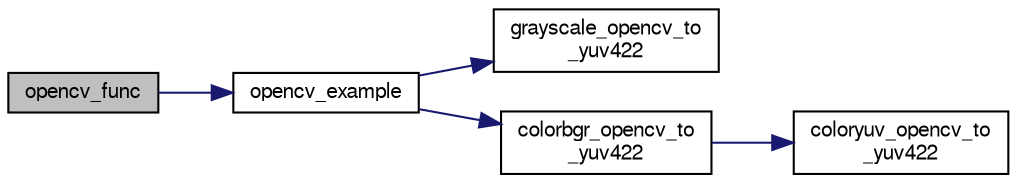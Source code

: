 digraph "opencv_func"
{
  edge [fontname="FreeSans",fontsize="10",labelfontname="FreeSans",labelfontsize="10"];
  node [fontname="FreeSans",fontsize="10",shape=record];
  rankdir="LR";
  Node1 [label="opencv_func",height=0.2,width=0.4,color="black", fillcolor="grey75", style="filled", fontcolor="black"];
  Node1 -> Node2 [color="midnightblue",fontsize="10",style="solid",fontname="FreeSans"];
  Node2 [label="opencv_example",height=0.2,width=0.4,color="black", fillcolor="white", style="filled",URL="$opencv__example_8cpp.html#a6e9d13abcf561943ebba60b0b5f43565"];
  Node2 -> Node3 [color="midnightblue",fontsize="10",style="solid",fontname="FreeSans"];
  Node3 [label="grayscale_opencv_to\l_yuv422",height=0.2,width=0.4,color="black", fillcolor="white", style="filled",URL="$opencv__image__functions_8cpp.html#a3b1bde1283e632b2503c36a52a77af53"];
  Node2 -> Node4 [color="midnightblue",fontsize="10",style="solid",fontname="FreeSans"];
  Node4 [label="colorbgr_opencv_to\l_yuv422",height=0.2,width=0.4,color="black", fillcolor="white", style="filled",URL="$opencv__image__functions_8cpp.html#af4d0f0682c7323109f7cc2f1d8c1615b"];
  Node4 -> Node5 [color="midnightblue",fontsize="10",style="solid",fontname="FreeSans"];
  Node5 [label="coloryuv_opencv_to\l_yuv422",height=0.2,width=0.4,color="black", fillcolor="white", style="filled",URL="$opencv__image__functions_8cpp.html#a003b51cf5281baaf8d7ffdf532d2526a"];
}

